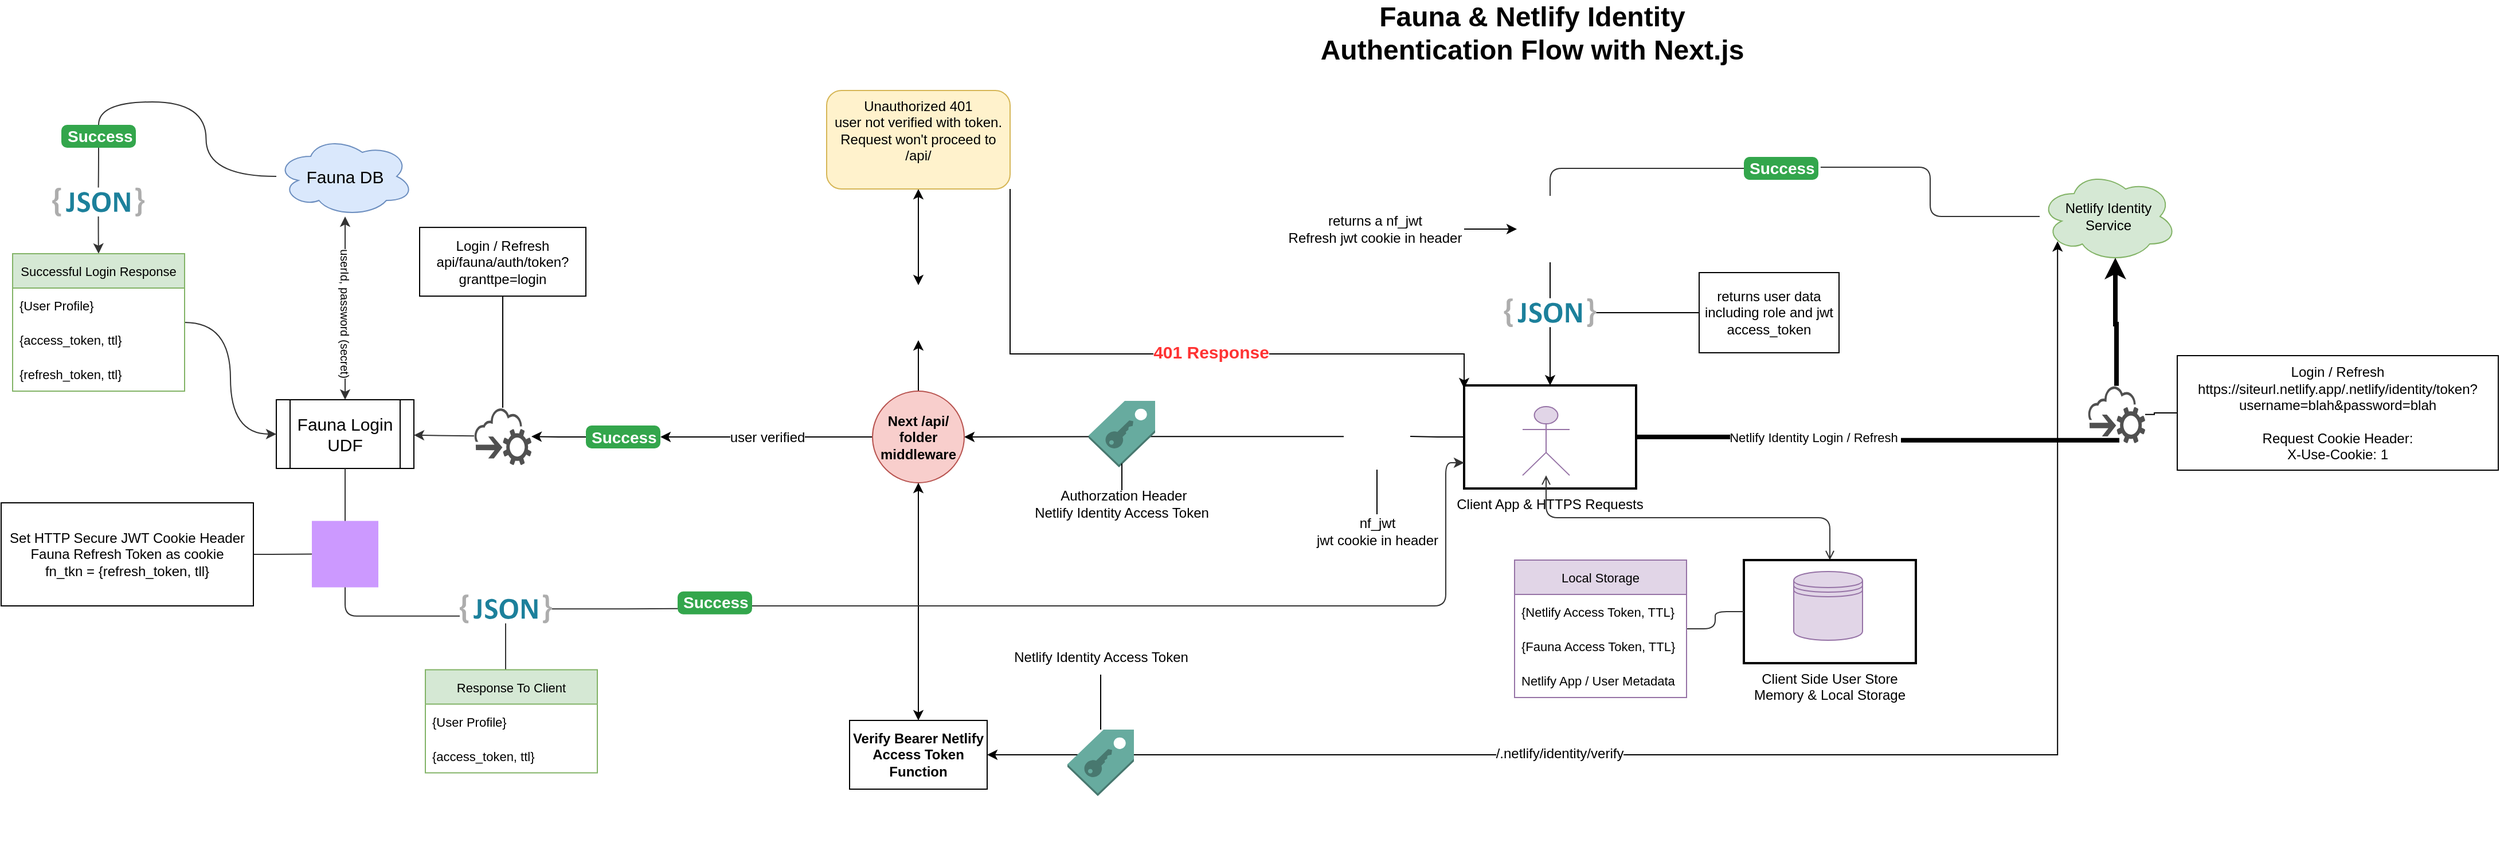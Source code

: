 <mxfile version="16.6.6" type="github">
  <diagram name="Page-1" id="74b105a0-9070-1c63-61bc-23e55f88626e">
    <mxGraphModel dx="2906.5" dy="612" grid="1" gridSize="10" guides="1" tooltips="1" connect="1" arrows="1" fold="1" page="1" pageScale="1.5" pageWidth="1169" pageHeight="826" background="none" math="0" shadow="0">
      <root>
        <mxCell id="0" style=";html=1;" />
        <mxCell id="1" style=";html=1;" parent="0" />
        <mxCell id="10b056a9c633e61c-30" value="Fauna &amp;amp; Netlify Identity &lt;br&gt;Authentication Flow with Next.js" style="text;strokeColor=none;fillColor=none;html=1;fontSize=24;fontStyle=1;verticalAlign=middle;align=center;" parent="1" vertex="1">
          <mxGeometry x="80" y="40" width="1590" height="40" as="geometry" />
        </mxCell>
        <mxCell id="6SLtEYj7phE97JPhrf0Y-5" style="edgeStyle=orthogonalEdgeStyle;rounded=0;orthogonalLoop=1;jettySize=auto;html=1;entryX=0.55;entryY=0.95;entryDx=0;entryDy=0;entryPerimeter=0;strokeWidth=4;startArrow=none;" edge="1" parent="1" source="6SLtEYj7phE97JPhrf0Y-27" target="6SLtEYj7phE97JPhrf0Y-4">
          <mxGeometry relative="1" as="geometry" />
        </mxCell>
        <mxCell id="6SLtEYj7phE97JPhrf0Y-62" style="edgeStyle=orthogonalEdgeStyle;rounded=0;orthogonalLoop=1;jettySize=auto;html=1;entryX=1;entryY=0.5;entryDx=0;entryDy=0;fontSize=12;startArrow=none;" edge="1" parent="1" source="6SLtEYj7phE97JPhrf0Y-72" target="6SLtEYj7phE97JPhrf0Y-61">
          <mxGeometry relative="1" as="geometry" />
        </mxCell>
        <mxCell id="6SLtEYj7phE97JPhrf0Y-1" value="Client App &amp; HTTPS Requests" style="strokeWidth=2;dashed=0;align=center;fontSize=12;shape=rect;verticalLabelPosition=bottom;verticalAlign=top;" vertex="1" parent="1">
          <mxGeometry x="816" y="367.5" width="150" height="90" as="geometry" />
        </mxCell>
        <mxCell id="6SLtEYj7phE97JPhrf0Y-7" style="edgeStyle=orthogonalEdgeStyle;rounded=0;orthogonalLoop=1;jettySize=auto;html=1;entryX=0.5;entryY=0;entryDx=0;entryDy=0;startArrow=none;" edge="1" parent="1" source="6SLtEYj7phE97JPhrf0Y-20" target="6SLtEYj7phE97JPhrf0Y-1">
          <mxGeometry relative="1" as="geometry" />
        </mxCell>
        <mxCell id="6SLtEYj7phE97JPhrf0Y-155" style="edgeStyle=orthogonalEdgeStyle;rounded=1;orthogonalLoop=1;jettySize=auto;html=1;entryX=0.5;entryY=0;entryDx=0;entryDy=0;fontSize=10;fontColor=default;startArrow=none;startFill=0;endArrow=none;endFill=0;strokeColor=#333333;strokeWidth=1;" edge="1" parent="1" source="6SLtEYj7phE97JPhrf0Y-156" target="6SLtEYj7phE97JPhrf0Y-13">
          <mxGeometry relative="1" as="geometry" />
        </mxCell>
        <mxCell id="6SLtEYj7phE97JPhrf0Y-4" value="Netlify Identity&lt;br&gt;Service" style="ellipse;shape=cloud;whiteSpace=wrap;html=1;fillColor=#d5e8d4;strokeColor=#82b366;" vertex="1" parent="1">
          <mxGeometry x="1318" y="180" width="120" height="80" as="geometry" />
        </mxCell>
        <mxCell id="6SLtEYj7phE97JPhrf0Y-28" value="" style="edgeStyle=orthogonalEdgeStyle;rounded=0;orthogonalLoop=1;jettySize=auto;html=1;endArrow=none;endFill=0;" edge="1" parent="1" source="6SLtEYj7phE97JPhrf0Y-25" target="6SLtEYj7phE97JPhrf0Y-27">
          <mxGeometry relative="1" as="geometry" />
        </mxCell>
        <mxCell id="6SLtEYj7phE97JPhrf0Y-25" value="Login / Refresh&lt;br&gt;https://siteurl.netlify.app/.netlify/identity/token?username=blah&amp;amp;password=blah&lt;br&gt;&lt;br&gt;Request Cookie Header:&lt;br&gt;X-Use-Cookie: 1" style="text;html=1;strokeColor=default;fillColor=none;align=center;verticalAlign=middle;whiteSpace=wrap;rounded=0;perimeterSpacing=0;strokeWidth=1;spacing=2;spacingTop=0;" vertex="1" parent="1">
          <mxGeometry x="1438" y="341.5" width="280" height="100" as="geometry" />
        </mxCell>
        <mxCell id="6SLtEYj7phE97JPhrf0Y-26" value="" style="shape=umlActor;verticalLabelPosition=bottom;verticalAlign=top;html=1;outlineConnect=0;fillColor=#e1d5e7;strokeColor=#9673a6;" vertex="1" parent="1">
          <mxGeometry x="867" y="386.05" width="41" height="60" as="geometry" />
        </mxCell>
        <mxCell id="6SLtEYj7phE97JPhrf0Y-129" style="edgeStyle=orthogonalEdgeStyle;rounded=1;orthogonalLoop=1;jettySize=auto;html=1;exitX=0.5;exitY=0;exitDx=0;exitDy=0;fontSize=15;fontColor=#FF3333;startArrow=open;startFill=0;endArrow=open;endFill=0;strokeColor=#333333;strokeWidth=1;" edge="1" parent="1" source="6SLtEYj7phE97JPhrf0Y-127" target="6SLtEYj7phE97JPhrf0Y-26">
          <mxGeometry relative="1" as="geometry" />
        </mxCell>
        <mxCell id="6SLtEYj7phE97JPhrf0Y-10" value="returns user data including role and jwt access_token" style="text;html=1;strokeColor=default;fillColor=none;align=center;verticalAlign=middle;whiteSpace=wrap;rounded=0;" vertex="1" parent="1">
          <mxGeometry x="1021" y="269" width="122" height="70" as="geometry" />
        </mxCell>
        <mxCell id="6SLtEYj7phE97JPhrf0Y-23" value="" style="edgeStyle=orthogonalEdgeStyle;rounded=0;orthogonalLoop=1;jettySize=auto;html=1;endArrow=none;endFill=0;" edge="1" parent="1" source="6SLtEYj7phE97JPhrf0Y-10" target="6SLtEYj7phE97JPhrf0Y-20">
          <mxGeometry relative="1" as="geometry" />
        </mxCell>
        <mxCell id="6SLtEYj7phE97JPhrf0Y-9" value="returns a nf_jwt&lt;br&gt;Refresh jwt cookie in header" style="text;html=1;strokeColor=none;fillColor=none;align=center;verticalAlign=middle;whiteSpace=wrap;rounded=0;" vertex="1" parent="1">
          <mxGeometry x="661" y="216" width="155" height="30" as="geometry" />
        </mxCell>
        <mxCell id="6SLtEYj7phE97JPhrf0Y-14" value="" style="edgeStyle=orthogonalEdgeStyle;rounded=0;orthogonalLoop=1;jettySize=auto;html=1;" edge="1" parent="1" source="6SLtEYj7phE97JPhrf0Y-9" target="6SLtEYj7phE97JPhrf0Y-13">
          <mxGeometry relative="1" as="geometry" />
        </mxCell>
        <mxCell id="6SLtEYj7phE97JPhrf0Y-55" value="" style="sketch=0;pointerEvents=1;shadow=0;dashed=0;html=1;strokeColor=none;fillColor=#505050;labelPosition=center;verticalLabelPosition=bottom;outlineConnect=0;verticalAlign=top;align=center;shape=mxgraph.office.clouds.cloud_service_request;" vertex="1" parent="1">
          <mxGeometry x="-47.5" y="387.05" width="50" height="50" as="geometry" />
        </mxCell>
        <mxCell id="6SLtEYj7phE97JPhrf0Y-58" value="" style="edgeStyle=orthogonalEdgeStyle;rounded=0;orthogonalLoop=1;jettySize=auto;html=1;fontSize=12;endArrow=none;endFill=0;" edge="1" parent="1" source="6SLtEYj7phE97JPhrf0Y-57" target="6SLtEYj7phE97JPhrf0Y-55">
          <mxGeometry relative="1" as="geometry" />
        </mxCell>
        <mxCell id="6SLtEYj7phE97JPhrf0Y-57" value="Login / Refresh&lt;br&gt;api/fauna/auth/token?granttpe=login" style="text;html=1;strokeColor=default;fillColor=none;align=center;verticalAlign=middle;whiteSpace=wrap;rounded=0;perimeterSpacing=0;strokeWidth=1;spacing=2;spacingTop=0;" vertex="1" parent="1">
          <mxGeometry x="-95" y="229.55" width="145" height="60" as="geometry" />
        </mxCell>
        <mxCell id="6SLtEYj7phE97JPhrf0Y-63" style="edgeStyle=orthogonalEdgeStyle;rounded=0;orthogonalLoop=1;jettySize=auto;html=1;fontSize=12;startArrow=none;" edge="1" parent="1" source="6SLtEYj7phE97JPhrf0Y-99" target="6SLtEYj7phE97JPhrf0Y-55">
          <mxGeometry relative="1" as="geometry" />
        </mxCell>
        <mxCell id="6SLtEYj7phE97JPhrf0Y-67" style="edgeStyle=orthogonalEdgeStyle;rounded=0;orthogonalLoop=1;jettySize=auto;html=1;entryX=0.13;entryY=0.77;entryDx=0;entryDy=0;entryPerimeter=0;fontSize=12;startArrow=classic;startFill=1;" edge="1" parent="1" source="6SLtEYj7phE97JPhrf0Y-65" target="6SLtEYj7phE97JPhrf0Y-4">
          <mxGeometry relative="1" as="geometry" />
        </mxCell>
        <mxCell id="6SLtEYj7phE97JPhrf0Y-68" value="/.netlify/identity/verify" style="edgeLabel;html=1;align=center;verticalAlign=middle;resizable=0;points=[];fontSize=12;" vertex="1" connectable="0" parent="6SLtEYj7phE97JPhrf0Y-67">
          <mxGeometry x="-0.278" y="1" relative="1" as="geometry">
            <mxPoint as="offset" />
          </mxGeometry>
        </mxCell>
        <mxCell id="6SLtEYj7phE97JPhrf0Y-107" value="" style="edgeStyle=orthogonalEdgeStyle;rounded=0;orthogonalLoop=1;jettySize=auto;html=1;fontSize=12;startArrow=none;startFill=0;" edge="1" parent="1" source="6SLtEYj7phE97JPhrf0Y-61" target="6SLtEYj7phE97JPhrf0Y-104">
          <mxGeometry relative="1" as="geometry" />
        </mxCell>
        <mxCell id="6SLtEYj7phE97JPhrf0Y-114" value="user verified" style="edgeStyle=orthogonalEdgeStyle;rounded=0;orthogonalLoop=1;jettySize=auto;html=1;fontSize=12;startArrow=none;startFill=0;" edge="1" parent="1" source="6SLtEYj7phE97JPhrf0Y-61" target="6SLtEYj7phE97JPhrf0Y-99">
          <mxGeometry relative="1" as="geometry" />
        </mxCell>
        <mxCell id="6SLtEYj7phE97JPhrf0Y-61" value="Next /api/ folder middleware" style="ellipse;whiteSpace=wrap;html=1;aspect=fixed;fontSize=12;strokeColor=#b85450;strokeWidth=1;fillColor=#f8cecc;fontStyle=1" vertex="1" parent="1">
          <mxGeometry x="300" y="372.5" width="80" height="80" as="geometry" />
        </mxCell>
        <mxCell id="6SLtEYj7phE97JPhrf0Y-65" value="Verify Bearer Netlify Access Token Function" style="whiteSpace=wrap;html=1;strokeWidth=1;fontStyle=1;" vertex="1" parent="1">
          <mxGeometry x="280" y="660" width="120" height="60" as="geometry" />
        </mxCell>
        <mxCell id="6SLtEYj7phE97JPhrf0Y-66" value="" style="edgeStyle=orthogonalEdgeStyle;rounded=0;orthogonalLoop=1;jettySize=auto;html=1;fontSize=12;startArrow=classic;startFill=1;" edge="1" parent="1" source="6SLtEYj7phE97JPhrf0Y-61" target="6SLtEYj7phE97JPhrf0Y-65">
          <mxGeometry relative="1" as="geometry" />
        </mxCell>
        <mxCell id="6SLtEYj7phE97JPhrf0Y-87" value="" style="group" vertex="1" connectable="0" parent="1">
          <mxGeometry x="440" y="300" width="259.5" height="185.8" as="geometry" />
        </mxCell>
        <mxCell id="6SLtEYj7phE97JPhrf0Y-80" value="" style="group" vertex="1" connectable="0" parent="6SLtEYj7phE97JPhrf0Y-87">
          <mxGeometry x="68.5" width="191" height="185.8" as="geometry" />
        </mxCell>
        <mxCell id="6SLtEYj7phE97JPhrf0Y-81" value="" style="group" vertex="1" connectable="0" parent="6SLtEYj7phE97JPhrf0Y-80">
          <mxGeometry y="54.2" width="191" height="131.6" as="geometry" />
        </mxCell>
        <mxCell id="6SLtEYj7phE97JPhrf0Y-83" value="" style="outlineConnect=0;dashed=0;verticalLabelPosition=bottom;verticalAlign=top;align=center;html=1;shape=mxgraph.aws3.saml_token;fillColor=#67AB9F;gradientColor=none;fontFamily=Helvetica;fontSize=12;fontColor=rgb(0, 0, 0);strokeColor=rgb(0, 0, 0);" vertex="1" parent="6SLtEYj7phE97JPhrf0Y-81">
          <mxGeometry x="-20" y="26.8" width="58" height="58" as="geometry" />
        </mxCell>
        <mxCell id="6SLtEYj7phE97JPhrf0Y-84" value="&amp;nbsp;Authorzation Header&lt;br&gt;Netlify Identity Access Token" style="text;html=1;strokeColor=none;fillColor=none;align=center;verticalAlign=middle;whiteSpace=wrap;rounded=0;" vertex="1" parent="6SLtEYj7phE97JPhrf0Y-87">
          <mxGeometry y="155.8" width="155" height="30" as="geometry" />
        </mxCell>
        <mxCell id="6SLtEYj7phE97JPhrf0Y-85" value="" style="edgeStyle=orthogonalEdgeStyle;rounded=0;orthogonalLoop=1;jettySize=auto;html=1;fontSize=12;endArrow=none;endFill=0;" edge="1" parent="6SLtEYj7phE97JPhrf0Y-87" source="6SLtEYj7phE97JPhrf0Y-83" target="6SLtEYj7phE97JPhrf0Y-84">
          <mxGeometry relative="1" as="geometry" />
        </mxCell>
        <mxCell id="6SLtEYj7phE97JPhrf0Y-88" value="" style="group" vertex="1" connectable="0" parent="1">
          <mxGeometry x="480" y="550" width="259.5" height="185.8" as="geometry" />
        </mxCell>
        <mxCell id="6SLtEYj7phE97JPhrf0Y-89" value="" style="group" vertex="1" connectable="0" parent="6SLtEYj7phE97JPhrf0Y-88">
          <mxGeometry x="10" y="37" width="191" height="185.8" as="geometry" />
        </mxCell>
        <mxCell id="6SLtEYj7phE97JPhrf0Y-90" value="" style="group" vertex="1" connectable="0" parent="6SLtEYj7phE97JPhrf0Y-89">
          <mxGeometry y="54.2" width="191" height="131.6" as="geometry" />
        </mxCell>
        <mxCell id="6SLtEYj7phE97JPhrf0Y-91" value="" style="outlineConnect=0;dashed=0;verticalLabelPosition=bottom;verticalAlign=top;align=center;html=1;shape=mxgraph.aws3.saml_token;fillColor=#67AB9F;gradientColor=none;fontFamily=Helvetica;fontSize=12;fontColor=rgb(0, 0, 0);strokeColor=rgb(0, 0, 0);" vertex="1" parent="6SLtEYj7phE97JPhrf0Y-90">
          <mxGeometry x="-20" y="26.8" width="58" height="58" as="geometry" />
        </mxCell>
        <mxCell id="6SLtEYj7phE97JPhrf0Y-92" value="Netlify Identity Access Token" style="text;html=1;strokeColor=none;fillColor=none;align=center;verticalAlign=middle;whiteSpace=wrap;rounded=0;" vertex="1" parent="6SLtEYj7phE97JPhrf0Y-89">
          <mxGeometry x="-68.5" y="3" width="155" height="30" as="geometry" />
        </mxCell>
        <mxCell id="6SLtEYj7phE97JPhrf0Y-93" value="" style="edgeStyle=orthogonalEdgeStyle;rounded=0;orthogonalLoop=1;jettySize=auto;html=1;fontSize=12;endArrow=none;endFill=0;" edge="1" parent="6SLtEYj7phE97JPhrf0Y-89" source="6SLtEYj7phE97JPhrf0Y-91" target="6SLtEYj7phE97JPhrf0Y-92">
          <mxGeometry relative="1" as="geometry" />
        </mxCell>
        <mxCell id="6SLtEYj7phE97JPhrf0Y-111" value="" style="edgeStyle=orthogonalEdgeStyle;rounded=0;orthogonalLoop=1;jettySize=auto;html=1;fontSize=12;startArrow=classic;startFill=1;" edge="1" parent="1" source="6SLtEYj7phE97JPhrf0Y-104" target="6SLtEYj7phE97JPhrf0Y-110">
          <mxGeometry relative="1" as="geometry" />
        </mxCell>
        <mxCell id="6SLtEYj7phE97JPhrf0Y-104" value="" style="shape=image;html=1;verticalAlign=top;verticalLabelPosition=bottom;labelBackgroundColor=#ffffff;imageAspect=0;aspect=fixed;image=https://cdn1.iconfinder.com/data/icons/nuvola2/48x48/actions/button_cancel.png;fontSize=12;strokeColor=default;strokeWidth=1;fillColor=default;gradientColor=#F7F7F7;" vertex="1" parent="1">
          <mxGeometry x="316" y="280" width="48" height="48" as="geometry" />
        </mxCell>
        <mxCell id="6SLtEYj7phE97JPhrf0Y-99" value="Success" style="html=1;shadow=0;dashed=0;shape=mxgraph.bootstrap.rrect;rSize=5;strokeColor=none;strokeWidth=1;fillColor=#33A64C;fontColor=#FFFFFF;whiteSpace=wrap;align=left;verticalAlign=middle;spacingLeft=0;fontStyle=1;fontSize=14;spacing=5;" vertex="1" parent="1">
          <mxGeometry x="50" y="402.5" width="65" height="20" as="geometry" />
        </mxCell>
        <mxCell id="6SLtEYj7phE97JPhrf0Y-116" style="edgeStyle=orthogonalEdgeStyle;rounded=0;orthogonalLoop=1;jettySize=auto;html=1;exitX=1;exitY=1;exitDx=0;exitDy=0;fontSize=12;startArrow=none;startFill=0;strokeColor=#000000;" edge="1" parent="1" source="6SLtEYj7phE97JPhrf0Y-110">
          <mxGeometry relative="1" as="geometry">
            <mxPoint x="816" y="370" as="targetPoint" />
            <Array as="points">
              <mxPoint x="420" y="340" />
              <mxPoint x="816" y="340" />
            </Array>
          </mxGeometry>
        </mxCell>
        <mxCell id="6SLtEYj7phE97JPhrf0Y-117" value="&lt;font color=&quot;#ff3333&quot; style=&quot;font-size: 15px;&quot;&gt;401 Response&lt;/font&gt;" style="edgeLabel;html=1;align=center;verticalAlign=middle;resizable=0;points=[];fontSize=15;fontStyle=1" vertex="1" connectable="0" parent="6SLtEYj7phE97JPhrf0Y-116">
          <mxGeometry x="-0.752" relative="1" as="geometry">
            <mxPoint x="175" y="71" as="offset" />
          </mxGeometry>
        </mxCell>
        <mxCell id="6SLtEYj7phE97JPhrf0Y-110" value="Unauthorized 401&lt;br&gt;user not verified with token. Request won&#39;t proceed to /api/" style="rounded=1;whiteSpace=wrap;html=1;verticalAlign=top;labelBackgroundColor=none;strokeWidth=1;fillColor=#fff2cc;strokeColor=#d6b656;" vertex="1" parent="1">
          <mxGeometry x="260" y="110" width="160" height="86" as="geometry" />
        </mxCell>
        <mxCell id="6SLtEYj7phE97JPhrf0Y-121" value="" style="shape=image;html=1;verticalAlign=top;verticalLabelPosition=bottom;labelBackgroundColor=#ffffff;imageAspect=0;aspect=fixed;image=https://cdn4.iconfinder.com/data/icons/basic-user-interface-2/512/User_Interface-40-128.png;fontSize=15;fontColor=#FF3333;strokeColor=default;strokeWidth=1;fillColor=none;gradientColor=#F7F7F7;" vertex="1" parent="1">
          <mxGeometry x="1120" y="367.5" width="48" height="48" as="geometry" />
        </mxCell>
        <mxCell id="6SLtEYj7phE97JPhrf0Y-73" value="nf_jwt&lt;br&gt;jwt cookie in header" style="text;html=1;strokeColor=none;fillColor=none;align=center;verticalAlign=middle;whiteSpace=wrap;rounded=0;container=0;" vertex="1" parent="1">
          <mxGeometry x="662.5" y="480" width="155" height="30" as="geometry" />
        </mxCell>
        <mxCell id="6SLtEYj7phE97JPhrf0Y-74" value="" style="edgeStyle=orthogonalEdgeStyle;rounded=0;orthogonalLoop=1;jettySize=auto;html=1;fontSize=12;endArrow=none;endFill=0;" edge="1" parent="1" source="6SLtEYj7phE97JPhrf0Y-72" target="6SLtEYj7phE97JPhrf0Y-73">
          <mxGeometry relative="1" as="geometry" />
        </mxCell>
        <mxCell id="6SLtEYj7phE97JPhrf0Y-130" value="" style="group;fillColor=none;strokeColor=#d79b00;" vertex="1" connectable="0" parent="1">
          <mxGeometry x="1060" y="520" width="150" height="90" as="geometry" />
        </mxCell>
        <mxCell id="6SLtEYj7phE97JPhrf0Y-127" value="Client Side User Store&#xa;Memory &amp; Local Storage" style="strokeWidth=2;dashed=0;align=center;fontSize=12;shape=rect;verticalLabelPosition=bottom;verticalAlign=top;container=0;labelBackgroundColor=default;" vertex="1" parent="6SLtEYj7phE97JPhrf0Y-130">
          <mxGeometry width="150" height="90" as="geometry" />
        </mxCell>
        <mxCell id="6SLtEYj7phE97JPhrf0Y-29" value="" style="shape=datastore;whiteSpace=wrap;html=1;strokeColor=#9673a6;strokeWidth=1;fillColor=#e1d5e7;" vertex="1" parent="6SLtEYj7phE97JPhrf0Y-130">
          <mxGeometry x="43.5" y="10" width="60" height="60" as="geometry" />
        </mxCell>
        <mxCell id="6SLtEYj7phE97JPhrf0Y-133" style="rounded=1;orthogonalLoop=1;jettySize=auto;html=1;fontSize=15;fontColor=#FF3333;startArrow=classic;startFill=1;endArrow=none;endFill=0;strokeColor=#333333;strokeWidth=1;" edge="1" parent="1" source="6SLtEYj7phE97JPhrf0Y-132" target="6SLtEYj7phE97JPhrf0Y-55">
          <mxGeometry relative="1" as="geometry" />
        </mxCell>
        <mxCell id="6SLtEYj7phE97JPhrf0Y-135" style="edgeStyle=none;rounded=1;orthogonalLoop=1;jettySize=auto;html=1;fontSize=15;fontColor=default;startArrow=classic;startFill=1;endArrow=classic;endFill=1;strokeColor=#333333;strokeWidth=1;" edge="1" parent="1" source="6SLtEYj7phE97JPhrf0Y-132" target="6SLtEYj7phE97JPhrf0Y-134">
          <mxGeometry relative="1" as="geometry">
            <mxPoint x="-297.5" y="179.55" as="targetPoint" />
          </mxGeometry>
        </mxCell>
        <mxCell id="6SLtEYj7phE97JPhrf0Y-141" value="userId, password (secret)" style="edgeLabel;html=1;align=center;verticalAlign=middle;resizable=0;points=[];fontSize=10;fontColor=default;rotation=90;" vertex="1" connectable="0" parent="6SLtEYj7phE97JPhrf0Y-135">
          <mxGeometry x="0.21" y="-2" relative="1" as="geometry">
            <mxPoint x="-2" y="21" as="offset" />
          </mxGeometry>
        </mxCell>
        <mxCell id="6SLtEYj7phE97JPhrf0Y-146" style="edgeStyle=orthogonalEdgeStyle;rounded=1;orthogonalLoop=1;jettySize=auto;html=1;fontSize=10;fontColor=default;startArrow=none;startFill=0;endArrow=classic;endFill=1;strokeColor=#333333;strokeWidth=1;entryX=0;entryY=0.75;entryDx=0;entryDy=0;" edge="1" parent="1" source="6SLtEYj7phE97JPhrf0Y-160" target="6SLtEYj7phE97JPhrf0Y-1">
          <mxGeometry relative="1" as="geometry">
            <mxPoint x="-160" y="620" as="targetPoint" />
            <Array as="points">
              <mxPoint x="800" y="560" />
              <mxPoint x="800" y="435" />
            </Array>
          </mxGeometry>
        </mxCell>
        <mxCell id="6SLtEYj7phE97JPhrf0Y-132" value="Fauna Login UDF" style="shape=process;whiteSpace=wrap;html=1;backgroundOutline=1;labelBackgroundColor=none;fontSize=15;fontColor=default;strokeColor=default;strokeWidth=1;fillColor=none;gradientColor=#F7F7F7;" vertex="1" parent="1">
          <mxGeometry x="-220" y="380" width="120" height="60" as="geometry" />
        </mxCell>
        <mxCell id="6SLtEYj7phE97JPhrf0Y-144" style="edgeStyle=orthogonalEdgeStyle;curved=1;rounded=1;orthogonalLoop=1;jettySize=auto;html=1;entryX=0.5;entryY=0;entryDx=0;entryDy=0;fontSize=11;fontColor=default;startArrow=none;startFill=0;endArrow=classic;endFill=1;strokeColor=#333333;strokeWidth=1;" edge="1" parent="1" source="6SLtEYj7phE97JPhrf0Y-147" target="6SLtEYj7phE97JPhrf0Y-136">
          <mxGeometry relative="1" as="geometry" />
        </mxCell>
        <mxCell id="6SLtEYj7phE97JPhrf0Y-134" value="Fauna DB" style="ellipse;shape=cloud;whiteSpace=wrap;html=1;labelBackgroundColor=none;fontSize=15;strokeColor=#6c8ebf;strokeWidth=1;fillColor=#dae8fc;" vertex="1" parent="1">
          <mxGeometry x="-220" y="150" width="120" height="70" as="geometry" />
        </mxCell>
        <mxCell id="6SLtEYj7phE97JPhrf0Y-143" style="edgeStyle=orthogonalEdgeStyle;curved=1;rounded=1;orthogonalLoop=1;jettySize=auto;html=1;entryX=0;entryY=0.5;entryDx=0;entryDy=0;fontSize=11;fontColor=default;startArrow=none;startFill=0;endArrow=classic;endFill=1;strokeColor=#333333;strokeWidth=1;" edge="1" parent="1" source="6SLtEYj7phE97JPhrf0Y-136" target="6SLtEYj7phE97JPhrf0Y-132">
          <mxGeometry relative="1" as="geometry" />
        </mxCell>
        <mxCell id="6SLtEYj7phE97JPhrf0Y-136" value="Successful Login Response" style="swimlane;fontStyle=0;childLayout=stackLayout;horizontal=1;startSize=30;horizontalStack=0;resizeParent=1;resizeParentMax=0;resizeLast=0;collapsible=1;marginBottom=0;labelBackgroundColor=none;fontSize=11;strokeColor=#82b366;strokeWidth=1;fillColor=#d5e8d4;" vertex="1" parent="1">
          <mxGeometry x="-450" y="252.5" width="150" height="120" as="geometry">
            <mxRectangle x="-730" y="200" width="220" height="30" as="alternateBounds" />
          </mxGeometry>
        </mxCell>
        <mxCell id="6SLtEYj7phE97JPhrf0Y-137" value="{User Profile}" style="text;strokeColor=none;fillColor=none;align=left;verticalAlign=middle;spacingLeft=4;spacingRight=4;overflow=hidden;points=[[0,0.5],[1,0.5]];portConstraint=eastwest;rotatable=0;labelBackgroundColor=none;fontSize=11;fontColor=default;" vertex="1" parent="6SLtEYj7phE97JPhrf0Y-136">
          <mxGeometry y="30" width="150" height="30" as="geometry" />
        </mxCell>
        <mxCell id="6SLtEYj7phE97JPhrf0Y-138" value="{access_token, ttl}" style="text;strokeColor=none;fillColor=none;align=left;verticalAlign=middle;spacingLeft=4;spacingRight=4;overflow=hidden;points=[[0,0.5],[1,0.5]];portConstraint=eastwest;rotatable=0;labelBackgroundColor=none;fontSize=11;fontColor=default;" vertex="1" parent="6SLtEYj7phE97JPhrf0Y-136">
          <mxGeometry y="60" width="150" height="30" as="geometry" />
        </mxCell>
        <mxCell id="6SLtEYj7phE97JPhrf0Y-139" value="{refresh_token, ttl}" style="text;strokeColor=none;fillColor=none;align=left;verticalAlign=middle;spacingLeft=4;spacingRight=4;overflow=hidden;points=[[0,0.5],[1,0.5]];portConstraint=eastwest;rotatable=0;labelBackgroundColor=none;fontSize=11;fontColor=default;" vertex="1" parent="6SLtEYj7phE97JPhrf0Y-136">
          <mxGeometry y="90" width="150" height="30" as="geometry" />
        </mxCell>
        <mxCell id="6SLtEYj7phE97JPhrf0Y-148" value="Success" style="html=1;shadow=0;dashed=0;shape=mxgraph.bootstrap.rrect;rSize=5;strokeColor=none;strokeWidth=1;fillColor=#33A64C;fontColor=#FFFFFF;whiteSpace=wrap;align=left;verticalAlign=middle;spacingLeft=0;fontStyle=1;fontSize=14;spacing=5;" vertex="1" parent="1">
          <mxGeometry x="-407.5" y="140" width="65" height="20" as="geometry" />
        </mxCell>
        <mxCell id="6SLtEYj7phE97JPhrf0Y-149" value="" style="edgeStyle=orthogonalEdgeStyle;curved=1;rounded=1;orthogonalLoop=1;jettySize=auto;html=1;entryX=0.5;entryY=0;entryDx=0;entryDy=0;fontSize=11;fontColor=default;startArrow=none;startFill=0;endArrow=none;endFill=1;strokeColor=#333333;strokeWidth=1;" edge="1" parent="1" source="6SLtEYj7phE97JPhrf0Y-134" target="6SLtEYj7phE97JPhrf0Y-148">
          <mxGeometry relative="1" as="geometry">
            <mxPoint x="-220" y="185" as="sourcePoint" />
            <mxPoint x="-375" y="252.5" as="targetPoint" />
          </mxGeometry>
        </mxCell>
        <mxCell id="6SLtEYj7phE97JPhrf0Y-147" value="" style="dashed=0;outlineConnect=0;html=1;align=center;labelPosition=center;verticalLabelPosition=bottom;verticalAlign=top;shape=mxgraph.weblogos.json_2;fillColor=#67AB9F;" vertex="1" parent="1">
          <mxGeometry x="-415.4" y="194.8" width="80.4" height="25.2" as="geometry" />
        </mxCell>
        <mxCell id="6SLtEYj7phE97JPhrf0Y-150" value="" style="edgeStyle=orthogonalEdgeStyle;curved=1;rounded=1;orthogonalLoop=1;jettySize=auto;html=1;entryX=0.5;entryY=0;entryDx=0;entryDy=0;fontSize=11;fontColor=default;startArrow=none;startFill=0;endArrow=none;endFill=1;strokeColor=#333333;strokeWidth=1;" edge="1" parent="1" source="6SLtEYj7phE97JPhrf0Y-148" target="6SLtEYj7phE97JPhrf0Y-147">
          <mxGeometry relative="1" as="geometry">
            <mxPoint x="-307.5" y="200" as="sourcePoint" />
            <mxPoint x="-375" y="252.5" as="targetPoint" />
          </mxGeometry>
        </mxCell>
        <mxCell id="6SLtEYj7phE97JPhrf0Y-72" value="" style="shape=image;html=1;verticalAlign=top;verticalLabelPosition=bottom;labelBackgroundColor=#ffffff;imageAspect=0;aspect=fixed;image=https://cdn2.iconfinder.com/data/icons/boxicons-regular-vol-1/24/bx-cookie-128.png;fillColor=#67AB9F;imageBackground=default;" vertex="1" parent="1">
          <mxGeometry x="711" y="383.05" width="58" height="58" as="geometry" />
        </mxCell>
        <mxCell id="6SLtEYj7phE97JPhrf0Y-151" value="" style="edgeStyle=orthogonalEdgeStyle;rounded=0;orthogonalLoop=1;jettySize=auto;html=1;entryX=1;entryY=0.5;entryDx=0;entryDy=0;fontSize=12;endArrow=none;" edge="1" parent="1" source="6SLtEYj7phE97JPhrf0Y-1" target="6SLtEYj7phE97JPhrf0Y-72">
          <mxGeometry relative="1" as="geometry">
            <mxPoint x="816.0" y="412.5" as="sourcePoint" />
            <mxPoint x="380" y="412.5" as="targetPoint" />
          </mxGeometry>
        </mxCell>
        <mxCell id="6SLtEYj7phE97JPhrf0Y-34" value="" style="group" vertex="1" connectable="0" parent="1">
          <mxGeometry x="881" y="168" width="140" height="92" as="geometry" />
        </mxCell>
        <mxCell id="6SLtEYj7phE97JPhrf0Y-13" value="" style="shape=image;html=1;verticalAlign=top;verticalLabelPosition=bottom;labelBackgroundColor=#ffffff;imageAspect=0;aspect=fixed;image=https://cdn2.iconfinder.com/data/icons/boxicons-regular-vol-1/24/bx-cookie-128.png;fillColor=#67AB9F;" vertex="1" parent="1">
          <mxGeometry x="862" y="202" width="58" height="58" as="geometry" />
        </mxCell>
        <mxCell id="6SLtEYj7phE97JPhrf0Y-20" value="" style="dashed=0;outlineConnect=0;html=1;align=center;labelPosition=center;verticalLabelPosition=bottom;verticalAlign=top;shape=mxgraph.weblogos.json_2;fillColor=#67AB9F;" vertex="1" parent="1">
          <mxGeometry x="850.8" y="291.4" width="80.4" height="25.2" as="geometry" />
        </mxCell>
        <mxCell id="6SLtEYj7phE97JPhrf0Y-154" value="" style="edgeStyle=orthogonalEdgeStyle;rounded=0;orthogonalLoop=1;jettySize=auto;html=1;entryX=0.5;entryY=0;entryDx=0;entryDy=0;startArrow=none;endArrow=none;" edge="1" parent="1" source="6SLtEYj7phE97JPhrf0Y-13" target="6SLtEYj7phE97JPhrf0Y-20">
          <mxGeometry relative="1" as="geometry">
            <mxPoint x="918.5" y="243" as="sourcePoint" />
            <mxPoint x="891" y="367.5" as="targetPoint" />
          </mxGeometry>
        </mxCell>
        <mxCell id="6SLtEYj7phE97JPhrf0Y-156" value="Success" style="html=1;shadow=0;dashed=0;shape=mxgraph.bootstrap.rrect;rSize=5;strokeColor=none;strokeWidth=1;fillColor=#33A64C;fontColor=#FFFFFF;whiteSpace=wrap;align=left;verticalAlign=middle;spacingLeft=0;fontStyle=1;fontSize=14;spacing=5;" vertex="1" parent="1">
          <mxGeometry x="1060" y="168" width="65" height="20" as="geometry" />
        </mxCell>
        <mxCell id="6SLtEYj7phE97JPhrf0Y-157" value="" style="rounded=1;orthogonalLoop=1;jettySize=auto;html=1;entryX=1.03;entryY=0.45;entryDx=0;entryDy=0;fontSize=10;fontColor=default;startArrow=none;startFill=0;endArrow=none;endFill=0;strokeColor=#333333;strokeWidth=1;edgeStyle=elbowEdgeStyle;entryPerimeter=0;" edge="1" parent="1" source="6SLtEYj7phE97JPhrf0Y-4" target="6SLtEYj7phE97JPhrf0Y-156">
          <mxGeometry relative="1" as="geometry">
            <mxPoint x="1318" y="220" as="sourcePoint" />
            <mxPoint x="891" y="202" as="targetPoint" />
          </mxGeometry>
        </mxCell>
        <mxCell id="6SLtEYj7phE97JPhrf0Y-27" value="" style="sketch=0;pointerEvents=1;shadow=0;dashed=0;html=1;strokeColor=none;fillColor=#505050;labelPosition=center;verticalLabelPosition=bottom;outlineConnect=0;verticalAlign=top;align=center;shape=mxgraph.office.clouds.cloud_service_request;" vertex="1" parent="1">
          <mxGeometry x="1360" y="367.9" width="50" height="50" as="geometry" />
        </mxCell>
        <mxCell id="6SLtEYj7phE97JPhrf0Y-158" value="" style="edgeStyle=orthogonalEdgeStyle;rounded=0;orthogonalLoop=1;jettySize=auto;html=1;entryX=0.55;entryY=0.95;entryDx=0;entryDy=0;entryPerimeter=0;strokeWidth=4;endArrow=none;" edge="1" parent="1" source="6SLtEYj7phE97JPhrf0Y-1" target="6SLtEYj7phE97JPhrf0Y-27">
          <mxGeometry relative="1" as="geometry">
            <mxPoint x="966" y="412.571" as="sourcePoint" />
            <mxPoint x="1384.0" y="256" as="targetPoint" />
          </mxGeometry>
        </mxCell>
        <mxCell id="6SLtEYj7phE97JPhrf0Y-159" value="Netlify Identity Login / Refresh&amp;nbsp;" style="edgeLabel;html=1;align=center;verticalAlign=middle;resizable=0;points=[];" vertex="1" connectable="0" parent="6SLtEYj7phE97JPhrf0Y-158">
          <mxGeometry x="-0.549" y="-3" relative="1" as="geometry">
            <mxPoint x="60" y="-3" as="offset" />
          </mxGeometry>
        </mxCell>
        <mxCell id="6SLtEYj7phE97JPhrf0Y-160" value="Success" style="html=1;shadow=0;dashed=0;shape=mxgraph.bootstrap.rrect;rSize=5;strokeColor=none;strokeWidth=1;fillColor=#33A64C;fontColor=#FFFFFF;whiteSpace=wrap;align=left;verticalAlign=middle;spacingLeft=0;fontStyle=1;fontSize=14;spacing=5;" vertex="1" parent="1">
          <mxGeometry x="130" y="547.4" width="65" height="20" as="geometry" />
        </mxCell>
        <mxCell id="6SLtEYj7phE97JPhrf0Y-161" value="" style="rounded=1;orthogonalLoop=1;jettySize=auto;html=1;fontSize=10;fontColor=default;startArrow=none;startFill=0;endArrow=none;endFill=1;strokeColor=#333333;strokeWidth=1;entryX=0;entryY=0.75;entryDx=0;entryDy=0;edgeStyle=elbowEdgeStyle;" edge="1" parent="1" source="6SLtEYj7phE97JPhrf0Y-162" target="6SLtEYj7phE97JPhrf0Y-160">
          <mxGeometry relative="1" as="geometry">
            <mxPoint x="816.0" y="435" as="targetPoint" />
            <mxPoint x="-160.071" y="440" as="sourcePoint" />
          </mxGeometry>
        </mxCell>
        <mxCell id="6SLtEYj7phE97JPhrf0Y-162" value="" style="dashed=0;outlineConnect=0;html=1;align=center;labelPosition=center;verticalLabelPosition=bottom;verticalAlign=top;shape=mxgraph.weblogos.json_2;fillColor=#67AB9F;" vertex="1" parent="1">
          <mxGeometry x="-60" y="550" width="80.4" height="25.2" as="geometry" />
        </mxCell>
        <mxCell id="6SLtEYj7phE97JPhrf0Y-163" value="" style="edgeStyle=elbowEdgeStyle;rounded=1;orthogonalLoop=1;jettySize=auto;html=1;fontSize=10;fontColor=default;startArrow=none;startFill=0;endArrow=none;endFill=1;strokeColor=#333333;strokeWidth=1;entryX=0;entryY=0.75;entryDx=0;entryDy=0;exitX=0.5;exitY=1;exitDx=0;exitDy=0;" edge="1" parent="1" source="6SLtEYj7phE97JPhrf0Y-132" target="6SLtEYj7phE97JPhrf0Y-162">
          <mxGeometry relative="1" as="geometry">
            <mxPoint x="190" y="565" as="targetPoint" />
            <mxPoint x="-159.944" y="440" as="sourcePoint" />
            <Array as="points">
              <mxPoint x="-160" y="500" />
            </Array>
          </mxGeometry>
        </mxCell>
        <mxCell id="6SLtEYj7phE97JPhrf0Y-168" style="edgeStyle=elbowEdgeStyle;rounded=1;orthogonalLoop=1;jettySize=auto;html=1;fontSize=10;fontColor=default;startArrow=none;startFill=0;endArrow=none;endFill=0;strokeColor=#333333;strokeWidth=1;" edge="1" parent="1" source="6SLtEYj7phE97JPhrf0Y-164" target="6SLtEYj7phE97JPhrf0Y-162">
          <mxGeometry relative="1" as="geometry" />
        </mxCell>
        <mxCell id="6SLtEYj7phE97JPhrf0Y-164" value="Response To Client" style="swimlane;fontStyle=0;childLayout=stackLayout;horizontal=1;startSize=30;horizontalStack=0;resizeParent=1;resizeParentMax=0;resizeLast=0;collapsible=1;marginBottom=0;labelBackgroundColor=none;fontSize=11;strokeColor=#82b366;strokeWidth=1;fillColor=#d5e8d4;" vertex="1" parent="1">
          <mxGeometry x="-90" y="615.8" width="150" height="90" as="geometry">
            <mxRectangle x="-730" y="200" width="220" height="30" as="alternateBounds" />
          </mxGeometry>
        </mxCell>
        <mxCell id="6SLtEYj7phE97JPhrf0Y-165" value="{User Profile}" style="text;strokeColor=none;fillColor=none;align=left;verticalAlign=middle;spacingLeft=4;spacingRight=4;overflow=hidden;points=[[0,0.5],[1,0.5]];portConstraint=eastwest;rotatable=0;labelBackgroundColor=none;fontSize=11;fontColor=default;" vertex="1" parent="6SLtEYj7phE97JPhrf0Y-164">
          <mxGeometry y="30" width="150" height="30" as="geometry" />
        </mxCell>
        <mxCell id="6SLtEYj7phE97JPhrf0Y-166" value="{access_token, ttl}" style="text;strokeColor=none;fillColor=none;align=left;verticalAlign=middle;spacingLeft=4;spacingRight=4;overflow=hidden;points=[[0,0.5],[1,0.5]];portConstraint=eastwest;rotatable=0;labelBackgroundColor=none;fontSize=11;fontColor=default;" vertex="1" parent="6SLtEYj7phE97JPhrf0Y-164">
          <mxGeometry y="60" width="150" height="30" as="geometry" />
        </mxCell>
        <mxCell id="6SLtEYj7phE97JPhrf0Y-171" style="edgeStyle=elbowEdgeStyle;rounded=1;orthogonalLoop=1;jettySize=auto;html=1;entryX=0;entryY=0.5;entryDx=0;entryDy=0;fontSize=10;fontColor=default;startArrow=none;startFill=0;endArrow=none;endFill=0;strokeColor=#333333;strokeWidth=1;" edge="1" parent="1" source="6SLtEYj7phE97JPhrf0Y-169" target="6SLtEYj7phE97JPhrf0Y-170">
          <mxGeometry relative="1" as="geometry" />
        </mxCell>
        <mxCell id="6SLtEYj7phE97JPhrf0Y-169" value="Set HTTP Secure JWT Cookie Header&lt;br&gt;Fauna Refresh Token as cookie&lt;br&gt;fn_tkn = {refresh_token, tll}" style="text;html=1;strokeColor=default;fillColor=none;align=center;verticalAlign=middle;whiteSpace=wrap;rounded=0;container=0;" vertex="1" parent="1">
          <mxGeometry x="-460" y="470" width="220" height="90" as="geometry" />
        </mxCell>
        <mxCell id="6SLtEYj7phE97JPhrf0Y-170" value="" style="shape=image;html=1;verticalAlign=top;verticalLabelPosition=bottom;labelBackgroundColor=#ffffff;imageAspect=0;aspect=fixed;image=https://cdn2.iconfinder.com/data/icons/boxicons-regular-vol-1/24/bx-cookie-128.png;fillColor=#67AB9F;imageBackground=#CC99FF;" vertex="1" parent="1">
          <mxGeometry x="-189" y="485.8" width="58" height="58" as="geometry" />
        </mxCell>
        <mxCell id="6SLtEYj7phE97JPhrf0Y-177" style="edgeStyle=elbowEdgeStyle;rounded=1;orthogonalLoop=1;jettySize=auto;html=1;fontSize=10;fontColor=default;startArrow=none;startFill=0;endArrow=none;endFill=0;strokeColor=#333333;strokeWidth=1;" edge="1" parent="1" source="6SLtEYj7phE97JPhrf0Y-173" target="6SLtEYj7phE97JPhrf0Y-127">
          <mxGeometry relative="1" as="geometry" />
        </mxCell>
        <mxCell id="6SLtEYj7phE97JPhrf0Y-173" value="Local Storage" style="swimlane;fontStyle=0;childLayout=stackLayout;horizontal=1;startSize=30;horizontalStack=0;resizeParent=1;resizeParentMax=0;resizeLast=0;collapsible=1;marginBottom=0;labelBackgroundColor=none;fontSize=11;strokeColor=#9673a6;strokeWidth=1;fillColor=#e1d5e7;" vertex="1" parent="1">
          <mxGeometry x="860" y="520" width="150" height="120" as="geometry">
            <mxRectangle x="-730" y="200" width="220" height="30" as="alternateBounds" />
          </mxGeometry>
        </mxCell>
        <mxCell id="6SLtEYj7phE97JPhrf0Y-174" value="{Netlify Access Token, TTL}" style="text;strokeColor=none;fillColor=none;align=left;verticalAlign=middle;spacingLeft=4;spacingRight=4;overflow=hidden;points=[[0,0.5],[1,0.5]];portConstraint=eastwest;rotatable=0;labelBackgroundColor=none;fontSize=11;fontColor=default;" vertex="1" parent="6SLtEYj7phE97JPhrf0Y-173">
          <mxGeometry y="30" width="150" height="30" as="geometry" />
        </mxCell>
        <mxCell id="6SLtEYj7phE97JPhrf0Y-175" value="{Fauna Access Token, TTL}" style="text;strokeColor=none;fillColor=none;align=left;verticalAlign=middle;spacingLeft=4;spacingRight=4;overflow=hidden;points=[[0,0.5],[1,0.5]];portConstraint=eastwest;rotatable=0;labelBackgroundColor=none;fontSize=11;fontColor=default;" vertex="1" parent="6SLtEYj7phE97JPhrf0Y-173">
          <mxGeometry y="60" width="150" height="30" as="geometry" />
        </mxCell>
        <mxCell id="6SLtEYj7phE97JPhrf0Y-176" value="Netlify App / User Metadata" style="text;strokeColor=none;fillColor=none;align=left;verticalAlign=middle;spacingLeft=4;spacingRight=4;overflow=hidden;points=[[0,0.5],[1,0.5]];portConstraint=eastwest;rotatable=0;labelBackgroundColor=none;fontSize=11;fontColor=default;" vertex="1" parent="6SLtEYj7phE97JPhrf0Y-173">
          <mxGeometry y="90" width="150" height="30" as="geometry" />
        </mxCell>
      </root>
    </mxGraphModel>
  </diagram>
</mxfile>
